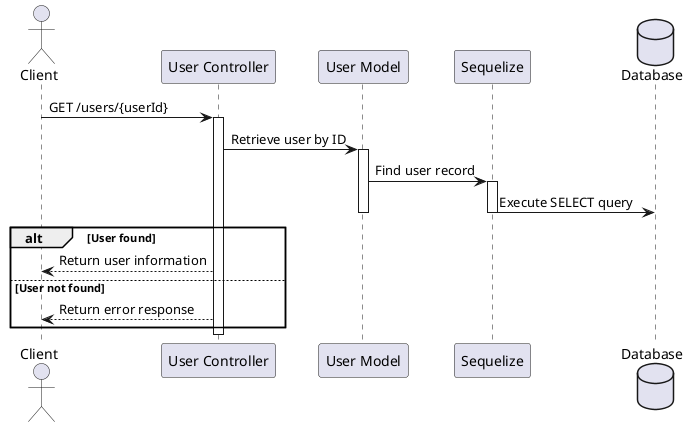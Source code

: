 @startuml

actor Client
participant "User Controller" as Controller
participant "User Model" as Model
participant "Sequelize" as ORM
database "Database" as DB

Client -> Controller: GET /users/{userId}
activate Controller

Controller -> Model: Retrieve user by ID
activate Model
Model -> ORM: Find user record
activate ORM
ORM -> DB: Execute SELECT query
deactivate ORM
deactivate Model

alt User found
  Controller --> Client: Return user information
else User not found
  Controller --> Client: Return error response
end

deactivate Controller

@enduml
